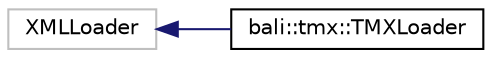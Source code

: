 digraph "Graphical Class Hierarchy"
{
  edge [fontname="Helvetica",fontsize="10",labelfontname="Helvetica",labelfontsize="10"];
  node [fontname="Helvetica",fontsize="10",shape=record];
  rankdir="LR";
  Node1 [label="XMLLoader",height=0.2,width=0.4,color="grey75", fillcolor="white", style="filled"];
  Node1 -> Node2 [dir="back",color="midnightblue",fontsize="10",style="solid",fontname="Helvetica"];
  Node2 [label="bali::tmx::TMXLoader",height=0.2,width=0.4,color="black", fillcolor="white", style="filled",URL="$classbali_1_1tmx_1_1_t_m_x_loader.html"];
}
